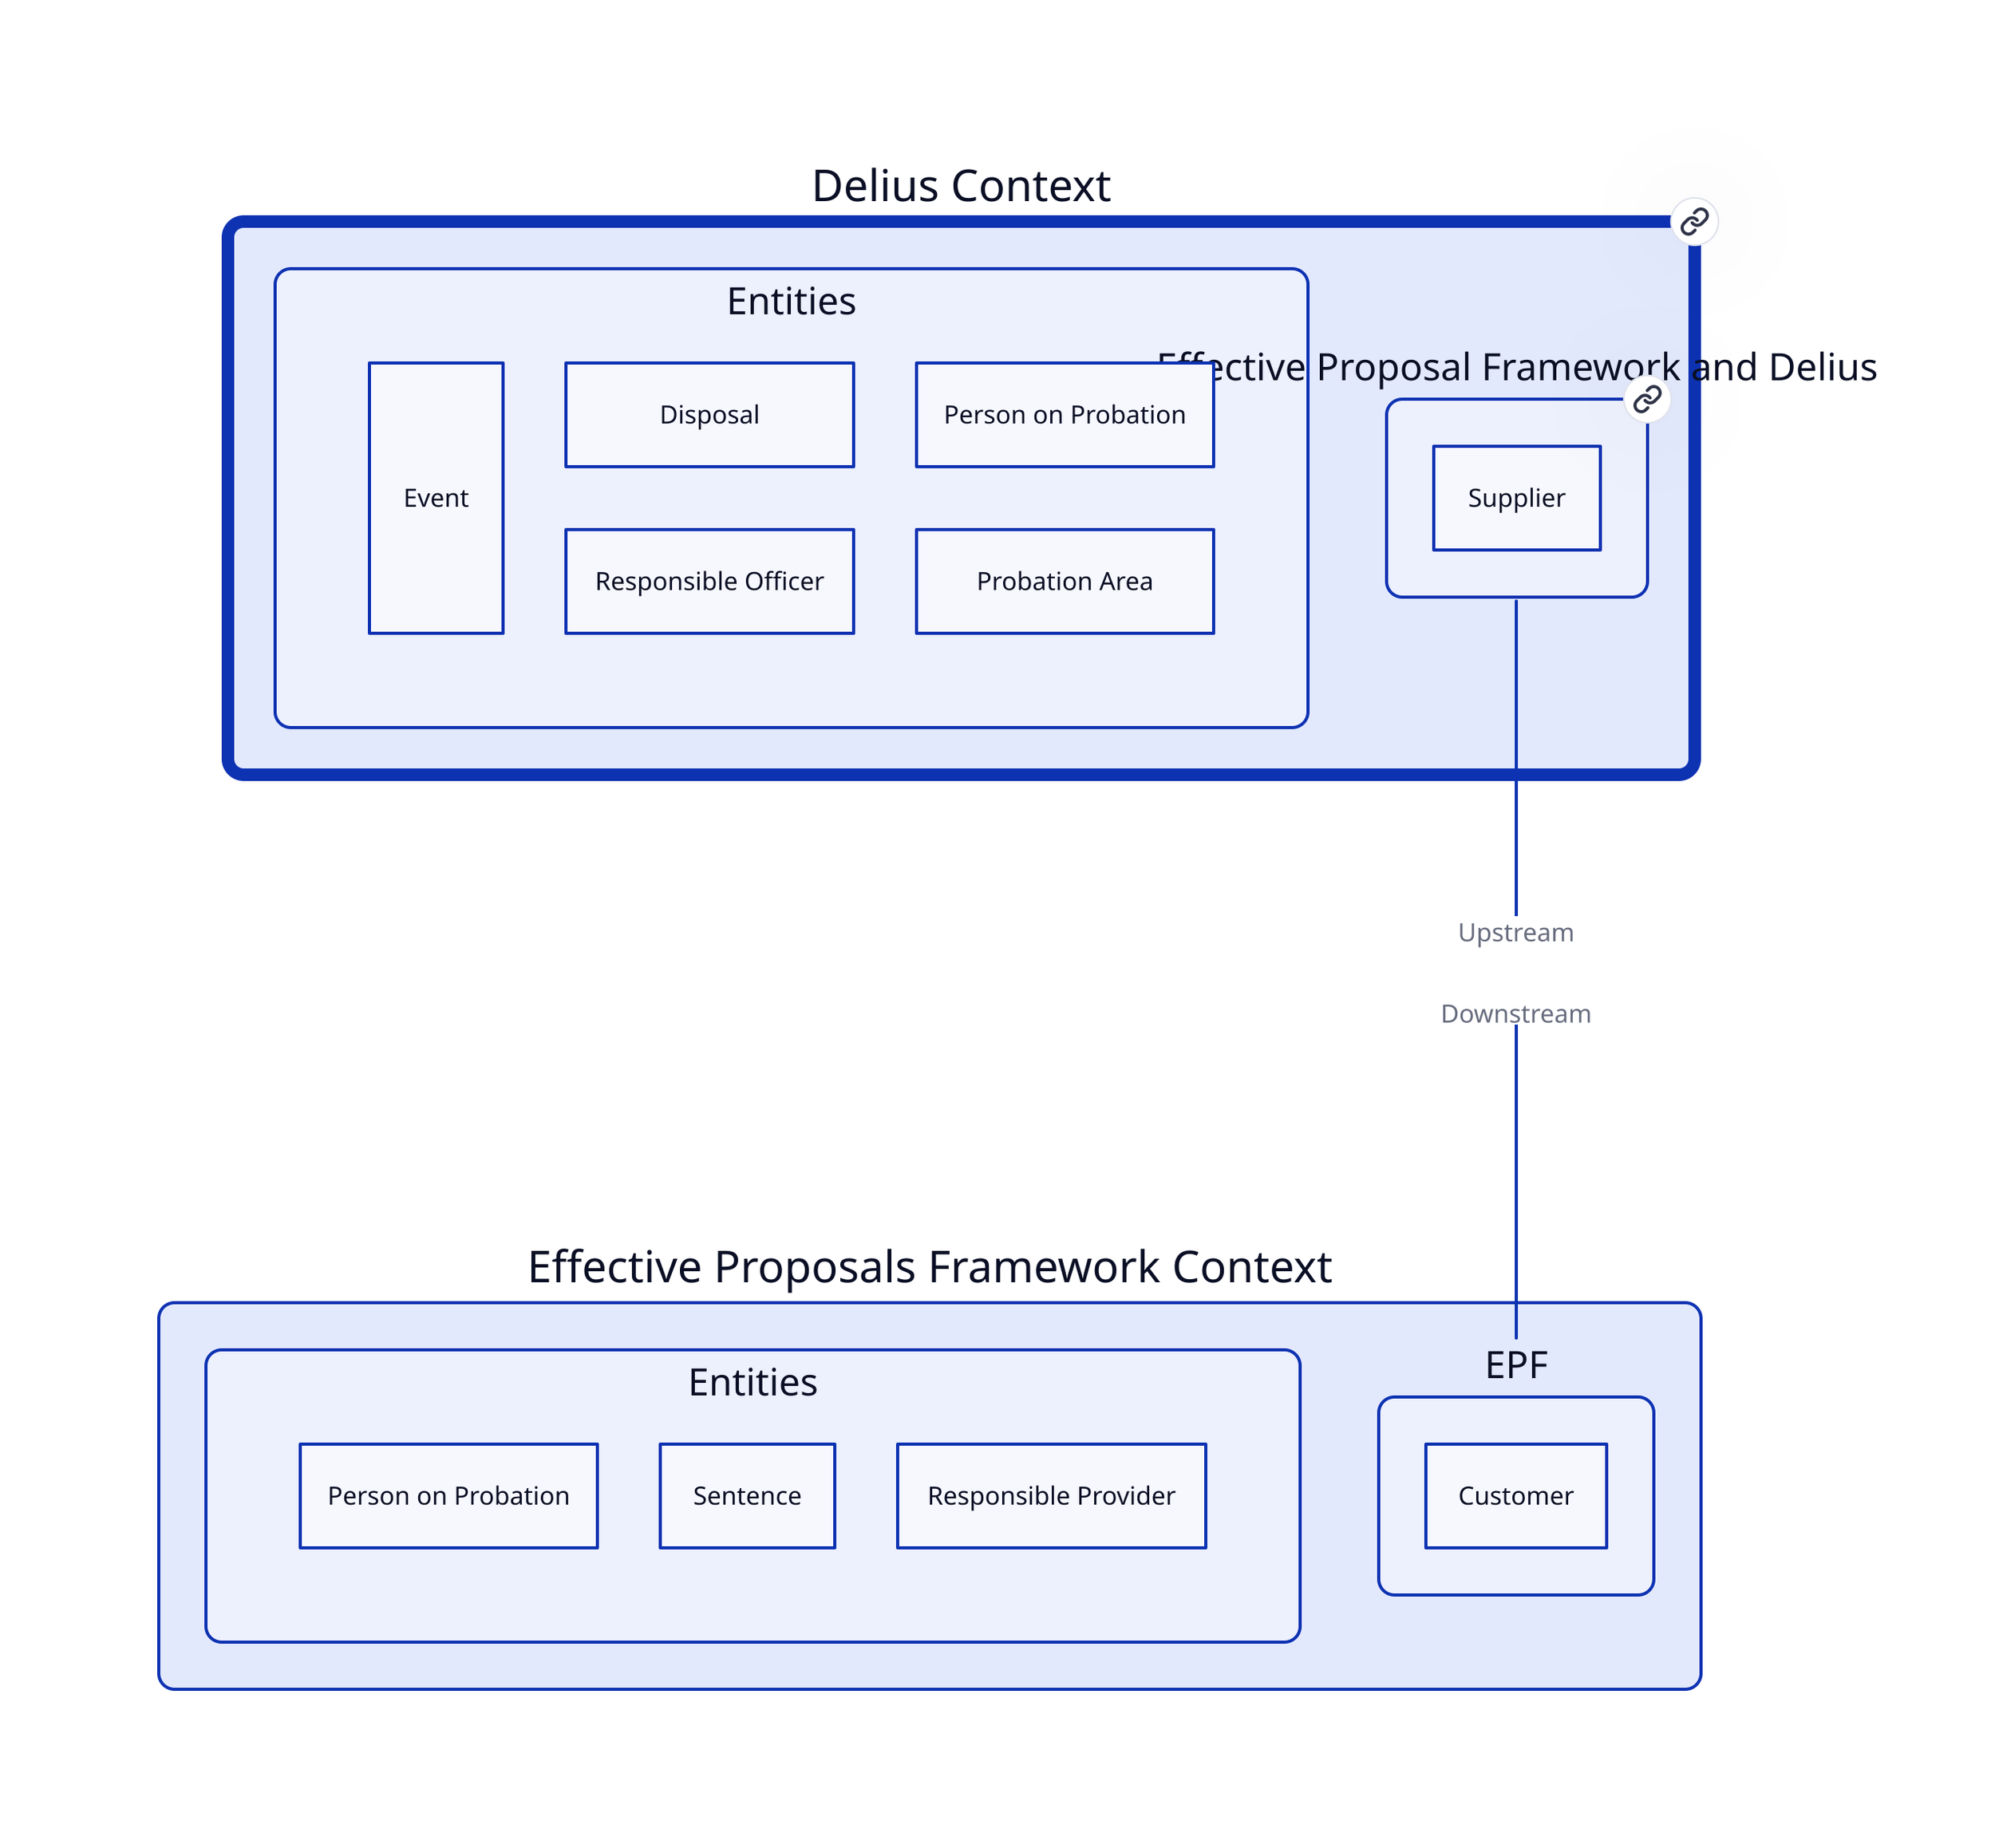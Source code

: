 
style {
  fill: "#ffffff"
}

context-epf: Effective Proposals Framework Context {

  entities: Entities {
    grid-columns: 3
    person-on-probation: Person on Probation
    sentence: Sentence
    provider: Responsible Provider
  }

  interface: EPF {
    type: Customer
  }
}

context-delius: Delius Context {
  link: https://github.com/ministryofjustice/delius
  style.stroke-width: 8

  entities: Entities {
    grid-columns: 3
    event: Event
    disposal: Disposal
    responsible-officer: Responsible Officer
    person-on-probation: Person on Probation
    probation-area: Probation Area
  }
  interface: Effective Proposal Framework and Delius {
    link: https://github.com/ministryofjustice/hmpps-probation-integration-services/tree/main/projects/effective-proposal-framework-and-delius
    type: Supplier
  }
}

context-delius.interface--context-epf.interface: Upstream\n\n\nDownstream

*.style.border-radius: 10
*.*.style.border-radius: 10
*.*.style.stroke-width: 2
